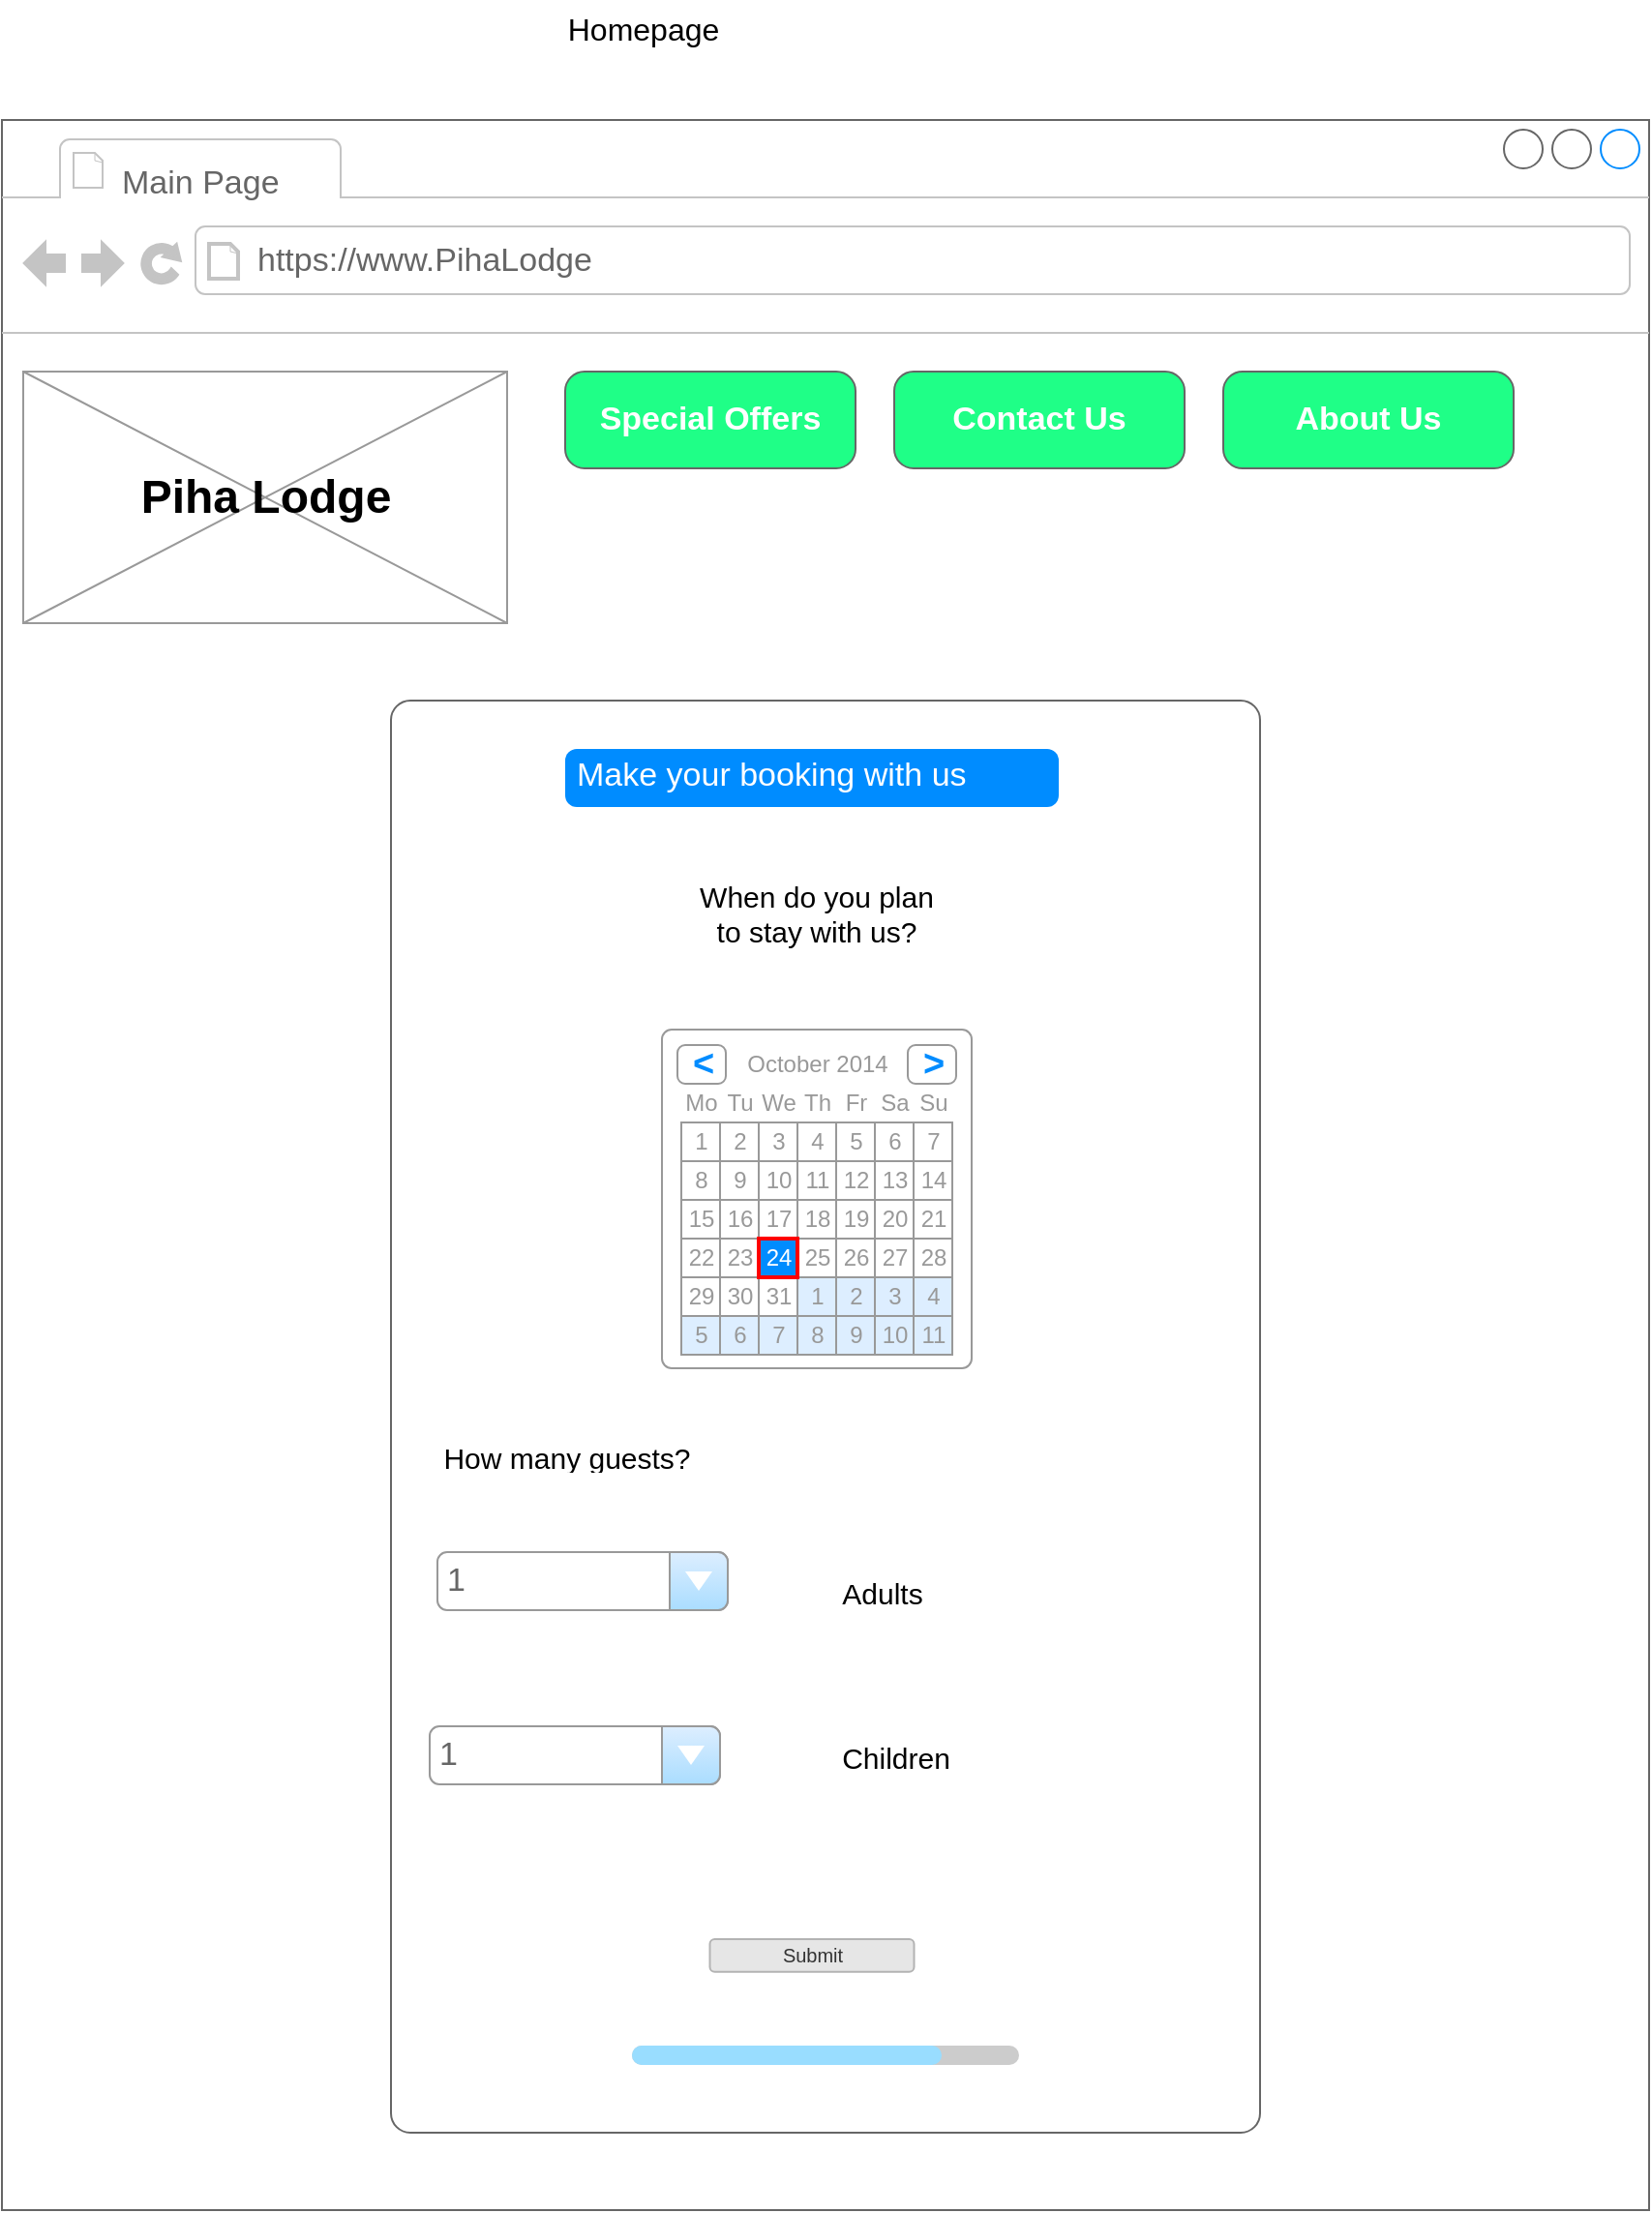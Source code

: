 <mxfile version="24.0.7" type="device">
  <diagram name="Page-1" id="6TBuuih9nH9oJguaqHNF">
    <mxGraphModel dx="1002" dy="569" grid="1" gridSize="10" guides="1" tooltips="1" connect="1" arrows="1" fold="1" page="1" pageScale="1" pageWidth="827" pageHeight="1169" math="0" shadow="0">
      <root>
        <mxCell id="0" />
        <mxCell id="1" parent="0" />
        <mxCell id="fPgYhk_4lXPyHKJmDCoh-1" value="" style="strokeWidth=1;shadow=0;dashed=0;align=center;html=1;shape=mxgraph.mockup.containers.browserWindow;rSize=0;strokeColor=#666666;strokeColor2=#008cff;strokeColor3=#c4c4c4;mainText=,;recursiveResize=0;" vertex="1" parent="1">
          <mxGeometry x="9" y="70" width="851" height="1080" as="geometry" />
        </mxCell>
        <mxCell id="fPgYhk_4lXPyHKJmDCoh-2" value="Main Page" style="strokeWidth=1;shadow=0;dashed=0;align=center;html=1;shape=mxgraph.mockup.containers.anchor;fontSize=17;fontColor=#666666;align=left;whiteSpace=wrap;" vertex="1" parent="fPgYhk_4lXPyHKJmDCoh-1">
          <mxGeometry x="60" y="20" width="110" height="26" as="geometry" />
        </mxCell>
        <mxCell id="fPgYhk_4lXPyHKJmDCoh-3" value="https://www.PihaLodge" style="strokeWidth=1;shadow=0;dashed=0;align=center;html=1;shape=mxgraph.mockup.containers.anchor;rSize=0;fontSize=17;fontColor=#666666;align=left;" vertex="1" parent="fPgYhk_4lXPyHKJmDCoh-1">
          <mxGeometry x="130" y="60" width="250" height="26" as="geometry" />
        </mxCell>
        <mxCell id="fPgYhk_4lXPyHKJmDCoh-66" value="" style="verticalLabelPosition=bottom;shadow=0;dashed=0;align=center;html=1;verticalAlign=top;strokeWidth=1;shape=mxgraph.mockup.graphics.simpleIcon;strokeColor=#999999;" vertex="1" parent="fPgYhk_4lXPyHKJmDCoh-1">
          <mxGeometry x="11" y="130" width="250" height="130" as="geometry" />
        </mxCell>
        <mxCell id="fPgYhk_4lXPyHKJmDCoh-67" value="Piha Lodge" style="text;strokeColor=none;fillColor=none;html=1;fontSize=24;fontStyle=1;verticalAlign=middle;align=center;" vertex="1" parent="fPgYhk_4lXPyHKJmDCoh-1">
          <mxGeometry x="86" y="175" width="100" height="40" as="geometry" />
        </mxCell>
        <mxCell id="fPgYhk_4lXPyHKJmDCoh-73" value="About Us" style="strokeWidth=1;shadow=0;dashed=0;align=center;html=1;shape=mxgraph.mockup.buttons.button;strokeColor=#666666;fontColor=#ffffff;mainText=;buttonStyle=round;fontSize=17;fontStyle=1;fillColor=#1FFF87;whiteSpace=wrap;" vertex="1" parent="fPgYhk_4lXPyHKJmDCoh-1">
          <mxGeometry x="631" y="130" width="150" height="50" as="geometry" />
        </mxCell>
        <mxCell id="fPgYhk_4lXPyHKJmDCoh-74" value="Contact Us" style="strokeWidth=1;shadow=0;dashed=0;align=center;html=1;shape=mxgraph.mockup.buttons.button;strokeColor=#666666;fontColor=#ffffff;mainText=;buttonStyle=round;fontSize=17;fontStyle=1;fillColor=#1FFF87;whiteSpace=wrap;labelBackgroundColor=none;" vertex="1" parent="fPgYhk_4lXPyHKJmDCoh-1">
          <mxGeometry x="461" y="130" width="150" height="50" as="geometry" />
        </mxCell>
        <mxCell id="fPgYhk_4lXPyHKJmDCoh-75" value="Special Offers" style="strokeWidth=1;shadow=0;dashed=0;align=center;html=1;shape=mxgraph.mockup.buttons.button;strokeColor=#666666;fontColor=#ffffff;mainText=;buttonStyle=round;fontSize=17;fontStyle=1;fillColor=#1FFF87;whiteSpace=wrap;" vertex="1" parent="fPgYhk_4lXPyHKJmDCoh-1">
          <mxGeometry x="291" y="130" width="150" height="50" as="geometry" />
        </mxCell>
        <mxCell id="fPgYhk_4lXPyHKJmDCoh-140" value="" style="shape=mxgraph.mockup.containers.marginRect;rectMarginTop=10;strokeColor=#666666;strokeWidth=1;dashed=0;rounded=1;arcSize=5;recursiveResize=0;html=1;whiteSpace=wrap;" vertex="1" parent="fPgYhk_4lXPyHKJmDCoh-1">
          <mxGeometry x="201" y="290" width="449" height="750" as="geometry" />
        </mxCell>
        <mxCell id="fPgYhk_4lXPyHKJmDCoh-141" value="Make your booking with us" style="shape=rect;strokeColor=none;fillColor=#008cff;strokeWidth=1;dashed=0;rounded=1;arcSize=20;fontColor=#ffffff;fontSize=17;spacing=2;spacingTop=-2;align=left;autosize=1;spacingLeft=4;resizeWidth=0;resizeHeight=0;perimeter=none;html=1;whiteSpace=wrap;" vertex="1" parent="fPgYhk_4lXPyHKJmDCoh-140">
          <mxGeometry x="90" y="35" width="255" height="30" as="geometry" />
        </mxCell>
        <mxCell id="fPgYhk_4lXPyHKJmDCoh-78" value="" style="strokeWidth=1;shadow=0;dashed=0;align=left;html=1;shape=mxgraph.mockup.forms.rrect;rSize=5;strokeColor=#999999;fillColor=#ffffff;" vertex="1" parent="fPgYhk_4lXPyHKJmDCoh-140">
          <mxGeometry x="140" y="180" width="160" height="175" as="geometry" />
        </mxCell>
        <mxCell id="fPgYhk_4lXPyHKJmDCoh-79" value="October 2014" style="strokeWidth=1;shadow=0;dashed=0;align=center;html=1;shape=mxgraph.mockup.forms.anchor;fontColor=#999999;" vertex="1" parent="fPgYhk_4lXPyHKJmDCoh-78">
          <mxGeometry x="30" y="8" width="100" height="20" as="geometry" />
        </mxCell>
        <mxCell id="fPgYhk_4lXPyHKJmDCoh-80" value="&lt;" style="strokeWidth=1;shadow=0;dashed=0;align=center;html=1;shape=mxgraph.mockup.forms.rrect;rSize=4;strokeColor=#999999;fontColor=#008cff;fontSize=19;fontStyle=1;" vertex="1" parent="fPgYhk_4lXPyHKJmDCoh-78">
          <mxGeometry x="8" y="8" width="25" height="20" as="geometry" />
        </mxCell>
        <mxCell id="fPgYhk_4lXPyHKJmDCoh-81" value="&gt;" style="strokeWidth=1;shadow=0;dashed=0;align=center;html=1;shape=mxgraph.mockup.forms.rrect;rSize=4;strokeColor=#999999;fontColor=#008cff;fontSize=19;fontStyle=1;" vertex="1" parent="fPgYhk_4lXPyHKJmDCoh-78">
          <mxGeometry x="127" y="8" width="25" height="20" as="geometry" />
        </mxCell>
        <mxCell id="fPgYhk_4lXPyHKJmDCoh-82" value="Mo" style="strokeWidth=1;shadow=0;dashed=0;align=center;html=1;shape=mxgraph.mockup.forms.anchor;fontColor=#999999;" vertex="1" parent="fPgYhk_4lXPyHKJmDCoh-78">
          <mxGeometry x="10" y="28" width="20" height="20" as="geometry" />
        </mxCell>
        <mxCell id="fPgYhk_4lXPyHKJmDCoh-83" value="Tu" style="strokeWidth=1;shadow=0;dashed=0;align=center;html=1;shape=mxgraph.mockup.forms.anchor;fontColor=#999999;" vertex="1" parent="fPgYhk_4lXPyHKJmDCoh-78">
          <mxGeometry x="30" y="28" width="20" height="20" as="geometry" />
        </mxCell>
        <mxCell id="fPgYhk_4lXPyHKJmDCoh-84" value="We" style="strokeWidth=1;shadow=0;dashed=0;align=center;html=1;shape=mxgraph.mockup.forms.anchor;fontColor=#999999;" vertex="1" parent="fPgYhk_4lXPyHKJmDCoh-78">
          <mxGeometry x="50" y="28" width="20" height="20" as="geometry" />
        </mxCell>
        <mxCell id="fPgYhk_4lXPyHKJmDCoh-85" value="Th" style="strokeWidth=1;shadow=0;dashed=0;align=center;html=1;shape=mxgraph.mockup.forms.anchor;fontColor=#999999;" vertex="1" parent="fPgYhk_4lXPyHKJmDCoh-78">
          <mxGeometry x="70" y="28" width="20" height="20" as="geometry" />
        </mxCell>
        <mxCell id="fPgYhk_4lXPyHKJmDCoh-86" value="Fr" style="strokeWidth=1;shadow=0;dashed=0;align=center;html=1;shape=mxgraph.mockup.forms.anchor;fontColor=#999999;" vertex="1" parent="fPgYhk_4lXPyHKJmDCoh-78">
          <mxGeometry x="90" y="28" width="20" height="20" as="geometry" />
        </mxCell>
        <mxCell id="fPgYhk_4lXPyHKJmDCoh-87" value="Sa" style="strokeWidth=1;shadow=0;dashed=0;align=center;html=1;shape=mxgraph.mockup.forms.anchor;fontColor=#999999;" vertex="1" parent="fPgYhk_4lXPyHKJmDCoh-78">
          <mxGeometry x="110" y="28" width="20" height="20" as="geometry" />
        </mxCell>
        <mxCell id="fPgYhk_4lXPyHKJmDCoh-88" value="Su" style="strokeWidth=1;shadow=0;dashed=0;align=center;html=1;shape=mxgraph.mockup.forms.anchor;fontColor=#999999;" vertex="1" parent="fPgYhk_4lXPyHKJmDCoh-78">
          <mxGeometry x="130" y="28" width="20" height="20" as="geometry" />
        </mxCell>
        <mxCell id="fPgYhk_4lXPyHKJmDCoh-89" value="1" style="strokeWidth=1;shadow=0;dashed=0;align=center;html=1;shape=mxgraph.mockup.forms.rrect;rSize=0;strokeColor=#999999;fontColor=#999999;" vertex="1" parent="fPgYhk_4lXPyHKJmDCoh-78">
          <mxGeometry x="10" y="48" width="20" height="20" as="geometry" />
        </mxCell>
        <mxCell id="fPgYhk_4lXPyHKJmDCoh-90" value="2" style="strokeWidth=1;shadow=0;dashed=0;align=center;html=1;shape=mxgraph.mockup.forms.rrect;rSize=0;strokeColor=#999999;fontColor=#999999;" vertex="1" parent="fPgYhk_4lXPyHKJmDCoh-78">
          <mxGeometry x="30" y="48" width="20" height="20" as="geometry" />
        </mxCell>
        <mxCell id="fPgYhk_4lXPyHKJmDCoh-91" value="3" style="strokeWidth=1;shadow=0;dashed=0;align=center;html=1;shape=mxgraph.mockup.forms.rrect;rSize=0;strokeColor=#999999;fontColor=#999999;" vertex="1" parent="fPgYhk_4lXPyHKJmDCoh-78">
          <mxGeometry x="50" y="48" width="20" height="20" as="geometry" />
        </mxCell>
        <mxCell id="fPgYhk_4lXPyHKJmDCoh-92" value="4" style="strokeWidth=1;shadow=0;dashed=0;align=center;html=1;shape=mxgraph.mockup.forms.rrect;rSize=0;strokeColor=#999999;fontColor=#999999;" vertex="1" parent="fPgYhk_4lXPyHKJmDCoh-78">
          <mxGeometry x="70" y="48" width="20" height="20" as="geometry" />
        </mxCell>
        <mxCell id="fPgYhk_4lXPyHKJmDCoh-93" value="5" style="strokeWidth=1;shadow=0;dashed=0;align=center;html=1;shape=mxgraph.mockup.forms.rrect;rSize=0;strokeColor=#999999;fontColor=#999999;" vertex="1" parent="fPgYhk_4lXPyHKJmDCoh-78">
          <mxGeometry x="90" y="48" width="20" height="20" as="geometry" />
        </mxCell>
        <mxCell id="fPgYhk_4lXPyHKJmDCoh-94" value="6" style="strokeWidth=1;shadow=0;dashed=0;align=center;html=1;shape=mxgraph.mockup.forms.rrect;rSize=0;strokeColor=#999999;fontColor=#999999;" vertex="1" parent="fPgYhk_4lXPyHKJmDCoh-78">
          <mxGeometry x="110" y="48" width="20" height="20" as="geometry" />
        </mxCell>
        <mxCell id="fPgYhk_4lXPyHKJmDCoh-95" value="7" style="strokeWidth=1;shadow=0;dashed=0;align=center;html=1;shape=mxgraph.mockup.forms.rrect;rSize=0;strokeColor=#999999;fontColor=#999999;" vertex="1" parent="fPgYhk_4lXPyHKJmDCoh-78">
          <mxGeometry x="130" y="48" width="20" height="20" as="geometry" />
        </mxCell>
        <mxCell id="fPgYhk_4lXPyHKJmDCoh-96" value="8" style="strokeWidth=1;shadow=0;dashed=0;align=center;html=1;shape=mxgraph.mockup.forms.rrect;rSize=0;strokeColor=#999999;fontColor=#999999;" vertex="1" parent="fPgYhk_4lXPyHKJmDCoh-78">
          <mxGeometry x="10" y="68" width="20" height="20" as="geometry" />
        </mxCell>
        <mxCell id="fPgYhk_4lXPyHKJmDCoh-97" value="9" style="strokeWidth=1;shadow=0;dashed=0;align=center;html=1;shape=mxgraph.mockup.forms.rrect;rSize=0;strokeColor=#999999;fontColor=#999999;" vertex="1" parent="fPgYhk_4lXPyHKJmDCoh-78">
          <mxGeometry x="30" y="68" width="20" height="20" as="geometry" />
        </mxCell>
        <mxCell id="fPgYhk_4lXPyHKJmDCoh-98" value="10" style="strokeWidth=1;shadow=0;dashed=0;align=center;html=1;shape=mxgraph.mockup.forms.rrect;rSize=0;strokeColor=#999999;fontColor=#999999;" vertex="1" parent="fPgYhk_4lXPyHKJmDCoh-78">
          <mxGeometry x="50" y="68" width="20" height="20" as="geometry" />
        </mxCell>
        <mxCell id="fPgYhk_4lXPyHKJmDCoh-99" value="11" style="strokeWidth=1;shadow=0;dashed=0;align=center;html=1;shape=mxgraph.mockup.forms.rrect;rSize=0;strokeColor=#999999;fontColor=#999999;" vertex="1" parent="fPgYhk_4lXPyHKJmDCoh-78">
          <mxGeometry x="70" y="68" width="20" height="20" as="geometry" />
        </mxCell>
        <mxCell id="fPgYhk_4lXPyHKJmDCoh-100" value="12" style="strokeWidth=1;shadow=0;dashed=0;align=center;html=1;shape=mxgraph.mockup.forms.rrect;rSize=0;strokeColor=#999999;fontColor=#999999;" vertex="1" parent="fPgYhk_4lXPyHKJmDCoh-78">
          <mxGeometry x="90" y="68" width="20" height="20" as="geometry" />
        </mxCell>
        <mxCell id="fPgYhk_4lXPyHKJmDCoh-101" value="13" style="strokeWidth=1;shadow=0;dashed=0;align=center;html=1;shape=mxgraph.mockup.forms.rrect;rSize=0;strokeColor=#999999;fontColor=#999999;" vertex="1" parent="fPgYhk_4lXPyHKJmDCoh-78">
          <mxGeometry x="110" y="68" width="20" height="20" as="geometry" />
        </mxCell>
        <mxCell id="fPgYhk_4lXPyHKJmDCoh-102" value="14" style="strokeWidth=1;shadow=0;dashed=0;align=center;html=1;shape=mxgraph.mockup.forms.rrect;rSize=0;strokeColor=#999999;fontColor=#999999;" vertex="1" parent="fPgYhk_4lXPyHKJmDCoh-78">
          <mxGeometry x="130" y="68" width="20" height="20" as="geometry" />
        </mxCell>
        <mxCell id="fPgYhk_4lXPyHKJmDCoh-103" value="15" style="strokeWidth=1;shadow=0;dashed=0;align=center;html=1;shape=mxgraph.mockup.forms.rrect;rSize=0;strokeColor=#999999;fontColor=#999999;" vertex="1" parent="fPgYhk_4lXPyHKJmDCoh-78">
          <mxGeometry x="10" y="88" width="20" height="20" as="geometry" />
        </mxCell>
        <mxCell id="fPgYhk_4lXPyHKJmDCoh-104" value="16" style="strokeWidth=1;shadow=0;dashed=0;align=center;html=1;shape=mxgraph.mockup.forms.rrect;rSize=0;strokeColor=#999999;fontColor=#999999;" vertex="1" parent="fPgYhk_4lXPyHKJmDCoh-78">
          <mxGeometry x="30" y="88" width="20" height="20" as="geometry" />
        </mxCell>
        <mxCell id="fPgYhk_4lXPyHKJmDCoh-105" value="17" style="strokeWidth=1;shadow=0;dashed=0;align=center;html=1;shape=mxgraph.mockup.forms.rrect;rSize=0;strokeColor=#999999;fontColor=#999999;" vertex="1" parent="fPgYhk_4lXPyHKJmDCoh-78">
          <mxGeometry x="50" y="88" width="20" height="20" as="geometry" />
        </mxCell>
        <mxCell id="fPgYhk_4lXPyHKJmDCoh-106" value="18" style="strokeWidth=1;shadow=0;dashed=0;align=center;html=1;shape=mxgraph.mockup.forms.rrect;rSize=0;strokeColor=#999999;fontColor=#999999;" vertex="1" parent="fPgYhk_4lXPyHKJmDCoh-78">
          <mxGeometry x="70" y="88" width="20" height="20" as="geometry" />
        </mxCell>
        <mxCell id="fPgYhk_4lXPyHKJmDCoh-107" value="19" style="strokeWidth=1;shadow=0;dashed=0;align=center;html=1;shape=mxgraph.mockup.forms.rrect;rSize=0;strokeColor=#999999;fontColor=#999999;" vertex="1" parent="fPgYhk_4lXPyHKJmDCoh-78">
          <mxGeometry x="90" y="88" width="20" height="20" as="geometry" />
        </mxCell>
        <mxCell id="fPgYhk_4lXPyHKJmDCoh-108" value="20" style="strokeWidth=1;shadow=0;dashed=0;align=center;html=1;shape=mxgraph.mockup.forms.rrect;rSize=0;strokeColor=#999999;fontColor=#999999;" vertex="1" parent="fPgYhk_4lXPyHKJmDCoh-78">
          <mxGeometry x="110" y="88" width="20" height="20" as="geometry" />
        </mxCell>
        <mxCell id="fPgYhk_4lXPyHKJmDCoh-109" value="21" style="strokeWidth=1;shadow=0;dashed=0;align=center;html=1;shape=mxgraph.mockup.forms.rrect;rSize=0;strokeColor=#999999;fontColor=#999999;" vertex="1" parent="fPgYhk_4lXPyHKJmDCoh-78">
          <mxGeometry x="130" y="88" width="20" height="20" as="geometry" />
        </mxCell>
        <mxCell id="fPgYhk_4lXPyHKJmDCoh-110" value="22" style="strokeWidth=1;shadow=0;dashed=0;align=center;html=1;shape=mxgraph.mockup.forms.rrect;rSize=0;strokeColor=#999999;fontColor=#999999;" vertex="1" parent="fPgYhk_4lXPyHKJmDCoh-78">
          <mxGeometry x="10" y="108" width="20" height="20" as="geometry" />
        </mxCell>
        <mxCell id="fPgYhk_4lXPyHKJmDCoh-111" value="23" style="strokeWidth=1;shadow=0;dashed=0;align=center;html=1;shape=mxgraph.mockup.forms.rrect;rSize=0;strokeColor=#999999;fontColor=#999999;" vertex="1" parent="fPgYhk_4lXPyHKJmDCoh-78">
          <mxGeometry x="30" y="108" width="20" height="20" as="geometry" />
        </mxCell>
        <mxCell id="fPgYhk_4lXPyHKJmDCoh-112" value="25" style="strokeWidth=1;shadow=0;dashed=0;align=center;html=1;shape=mxgraph.mockup.forms.rrect;rSize=0;strokeColor=#999999;fontColor=#999999;" vertex="1" parent="fPgYhk_4lXPyHKJmDCoh-78">
          <mxGeometry x="70" y="108" width="20" height="20" as="geometry" />
        </mxCell>
        <mxCell id="fPgYhk_4lXPyHKJmDCoh-113" value="26" style="strokeWidth=1;shadow=0;dashed=0;align=center;html=1;shape=mxgraph.mockup.forms.rrect;rSize=0;strokeColor=#999999;fontColor=#999999;" vertex="1" parent="fPgYhk_4lXPyHKJmDCoh-78">
          <mxGeometry x="90" y="108" width="20" height="20" as="geometry" />
        </mxCell>
        <mxCell id="fPgYhk_4lXPyHKJmDCoh-114" value="27" style="strokeWidth=1;shadow=0;dashed=0;align=center;html=1;shape=mxgraph.mockup.forms.rrect;rSize=0;strokeColor=#999999;fontColor=#999999;" vertex="1" parent="fPgYhk_4lXPyHKJmDCoh-78">
          <mxGeometry x="110" y="108" width="20" height="20" as="geometry" />
        </mxCell>
        <mxCell id="fPgYhk_4lXPyHKJmDCoh-115" value="28" style="strokeWidth=1;shadow=0;dashed=0;align=center;html=1;shape=mxgraph.mockup.forms.rrect;rSize=0;strokeColor=#999999;fontColor=#999999;" vertex="1" parent="fPgYhk_4lXPyHKJmDCoh-78">
          <mxGeometry x="130" y="108" width="20" height="20" as="geometry" />
        </mxCell>
        <mxCell id="fPgYhk_4lXPyHKJmDCoh-116" value="29" style="strokeWidth=1;shadow=0;dashed=0;align=center;html=1;shape=mxgraph.mockup.forms.rrect;rSize=0;strokeColor=#999999;fontColor=#999999;" vertex="1" parent="fPgYhk_4lXPyHKJmDCoh-78">
          <mxGeometry x="10" y="128" width="20" height="20" as="geometry" />
        </mxCell>
        <mxCell id="fPgYhk_4lXPyHKJmDCoh-117" value="30" style="strokeWidth=1;shadow=0;dashed=0;align=center;html=1;shape=mxgraph.mockup.forms.rrect;rSize=0;strokeColor=#999999;fontColor=#999999;" vertex="1" parent="fPgYhk_4lXPyHKJmDCoh-78">
          <mxGeometry x="30" y="128" width="20" height="20" as="geometry" />
        </mxCell>
        <mxCell id="fPgYhk_4lXPyHKJmDCoh-118" value="31" style="strokeWidth=1;shadow=0;dashed=0;align=center;html=1;shape=mxgraph.mockup.forms.rrect;rSize=0;strokeColor=#999999;fontColor=#999999;" vertex="1" parent="fPgYhk_4lXPyHKJmDCoh-78">
          <mxGeometry x="50" y="128" width="20" height="20" as="geometry" />
        </mxCell>
        <mxCell id="fPgYhk_4lXPyHKJmDCoh-119" value="1" style="strokeWidth=1;shadow=0;dashed=0;align=center;html=1;shape=mxgraph.mockup.forms.rrect;rSize=0;strokeColor=#999999;fontColor=#999999;fillColor=#ddeeff;" vertex="1" parent="fPgYhk_4lXPyHKJmDCoh-78">
          <mxGeometry x="70" y="128" width="20" height="20" as="geometry" />
        </mxCell>
        <mxCell id="fPgYhk_4lXPyHKJmDCoh-120" value="2" style="strokeWidth=1;shadow=0;dashed=0;align=center;html=1;shape=mxgraph.mockup.forms.rrect;rSize=0;strokeColor=#999999;fontColor=#999999;fillColor=#ddeeff;" vertex="1" parent="fPgYhk_4lXPyHKJmDCoh-78">
          <mxGeometry x="90" y="128" width="20" height="20" as="geometry" />
        </mxCell>
        <mxCell id="fPgYhk_4lXPyHKJmDCoh-121" value="3" style="strokeWidth=1;shadow=0;dashed=0;align=center;html=1;shape=mxgraph.mockup.forms.rrect;rSize=0;strokeColor=#999999;fontColor=#999999;fillColor=#ddeeff;" vertex="1" parent="fPgYhk_4lXPyHKJmDCoh-78">
          <mxGeometry x="110" y="128" width="20" height="20" as="geometry" />
        </mxCell>
        <mxCell id="fPgYhk_4lXPyHKJmDCoh-122" value="4" style="strokeWidth=1;shadow=0;dashed=0;align=center;html=1;shape=mxgraph.mockup.forms.rrect;rSize=0;strokeColor=#999999;fontColor=#999999;fillColor=#ddeeff;" vertex="1" parent="fPgYhk_4lXPyHKJmDCoh-78">
          <mxGeometry x="130" y="128" width="20" height="20" as="geometry" />
        </mxCell>
        <mxCell id="fPgYhk_4lXPyHKJmDCoh-123" value="5" style="strokeWidth=1;shadow=0;dashed=0;align=center;html=1;shape=mxgraph.mockup.forms.rrect;rSize=0;strokeColor=#999999;fontColor=#999999;fillColor=#ddeeff;" vertex="1" parent="fPgYhk_4lXPyHKJmDCoh-78">
          <mxGeometry x="10" y="148" width="20" height="20" as="geometry" />
        </mxCell>
        <mxCell id="fPgYhk_4lXPyHKJmDCoh-124" value="6" style="strokeWidth=1;shadow=0;dashed=0;align=center;html=1;shape=mxgraph.mockup.forms.rrect;rSize=0;strokeColor=#999999;fontColor=#999999;fillColor=#ddeeff;" vertex="1" parent="fPgYhk_4lXPyHKJmDCoh-78">
          <mxGeometry x="30" y="148" width="20" height="20" as="geometry" />
        </mxCell>
        <mxCell id="fPgYhk_4lXPyHKJmDCoh-125" value="7" style="strokeWidth=1;shadow=0;dashed=0;align=center;html=1;shape=mxgraph.mockup.forms.rrect;rSize=0;strokeColor=#999999;fontColor=#999999;fillColor=#ddeeff;" vertex="1" parent="fPgYhk_4lXPyHKJmDCoh-78">
          <mxGeometry x="50" y="148" width="20" height="20" as="geometry" />
        </mxCell>
        <mxCell id="fPgYhk_4lXPyHKJmDCoh-126" value="8" style="strokeWidth=1;shadow=0;dashed=0;align=center;html=1;shape=mxgraph.mockup.forms.rrect;rSize=0;strokeColor=#999999;fontColor=#999999;fillColor=#ddeeff;" vertex="1" parent="fPgYhk_4lXPyHKJmDCoh-78">
          <mxGeometry x="70" y="148" width="20" height="20" as="geometry" />
        </mxCell>
        <mxCell id="fPgYhk_4lXPyHKJmDCoh-127" value="9" style="strokeWidth=1;shadow=0;dashed=0;align=center;html=1;shape=mxgraph.mockup.forms.rrect;rSize=0;strokeColor=#999999;fontColor=#999999;fillColor=#ddeeff;" vertex="1" parent="fPgYhk_4lXPyHKJmDCoh-78">
          <mxGeometry x="90" y="148" width="20" height="20" as="geometry" />
        </mxCell>
        <mxCell id="fPgYhk_4lXPyHKJmDCoh-128" value="10" style="strokeWidth=1;shadow=0;dashed=0;align=center;html=1;shape=mxgraph.mockup.forms.rrect;rSize=0;strokeColor=#999999;fontColor=#999999;fillColor=#ddeeff;" vertex="1" parent="fPgYhk_4lXPyHKJmDCoh-78">
          <mxGeometry x="110" y="148" width="20" height="20" as="geometry" />
        </mxCell>
        <mxCell id="fPgYhk_4lXPyHKJmDCoh-129" value="11" style="strokeWidth=1;shadow=0;dashed=0;align=center;html=1;shape=mxgraph.mockup.forms.rrect;rSize=0;strokeColor=#999999;fontColor=#999999;fillColor=#ddeeff;" vertex="1" parent="fPgYhk_4lXPyHKJmDCoh-78">
          <mxGeometry x="130" y="148" width="20" height="20" as="geometry" />
        </mxCell>
        <mxCell id="fPgYhk_4lXPyHKJmDCoh-130" value="24" style="strokeWidth=1;shadow=0;dashed=0;align=center;html=1;shape=mxgraph.mockup.forms.rrect;rSize=0;strokeColor=#ff0000;fontColor=#ffffff;strokeWidth=2;fillColor=#008cff;" vertex="1" parent="fPgYhk_4lXPyHKJmDCoh-78">
          <mxGeometry x="50" y="108" width="20" height="20" as="geometry" />
        </mxCell>
        <UserObject label="When do you plan to stay with us?" placeholders="1" name="Variable" id="fPgYhk_4lXPyHKJmDCoh-139">
          <mxCell style="text;html=1;strokeColor=none;fillColor=none;align=center;verticalAlign=middle;whiteSpace=wrap;overflow=hidden;fontSize=15;" vertex="1" parent="fPgYhk_4lXPyHKJmDCoh-140">
            <mxGeometry x="151.25" y="100" width="137.5" height="40" as="geometry" />
          </mxCell>
        </UserObject>
        <UserObject label="How many guests?" placeholders="1" name="Variable" id="fPgYhk_4lXPyHKJmDCoh-275">
          <mxCell style="text;html=1;strokeColor=none;fillColor=none;align=center;verticalAlign=middle;whiteSpace=wrap;overflow=hidden;fontSize=15;" vertex="1" parent="fPgYhk_4lXPyHKJmDCoh-140">
            <mxGeometry x="20" y="390" width="142" height="20" as="geometry" />
          </mxCell>
        </UserObject>
        <mxCell id="fPgYhk_4lXPyHKJmDCoh-277" value="1" style="strokeWidth=1;shadow=0;dashed=0;align=center;html=1;shape=mxgraph.mockup.forms.comboBox;strokeColor=#999999;fillColor=#ddeeff;align=left;fillColor2=#aaddff;mainText=;fontColor=#666666;fontSize=17;spacingLeft=3;" vertex="1" parent="fPgYhk_4lXPyHKJmDCoh-140">
          <mxGeometry x="24" y="450" width="150" height="30" as="geometry" />
        </mxCell>
        <mxCell id="fPgYhk_4lXPyHKJmDCoh-278" value="" style="verticalLabelPosition=bottom;shadow=0;dashed=0;align=center;html=1;verticalAlign=top;strokeWidth=1;shape=mxgraph.mockup.misc.progressBar;fillColor=#cccccc;strokeColor=none;fillColor2=#99ddff;barPos=80;" vertex="1" parent="fPgYhk_4lXPyHKJmDCoh-140">
          <mxGeometry x="124.5" y="700" width="200" height="20" as="geometry" />
        </mxCell>
        <mxCell id="fPgYhk_4lXPyHKJmDCoh-283" value="Submit" style="rounded=1;html=1;shadow=0;dashed=0;whiteSpace=wrap;fontSize=10;fillColor=#E6E6E6;align=center;strokeColor=#B3B3B3;fontColor=#333333;" vertex="1" parent="fPgYhk_4lXPyHKJmDCoh-140">
          <mxGeometry x="164.75" y="650" width="105.5" height="16.88" as="geometry" />
        </mxCell>
        <UserObject label="Adults" placeholders="1" name="Variable" id="fPgYhk_4lXPyHKJmDCoh-285">
          <mxCell style="text;html=1;strokeColor=none;fillColor=none;align=center;verticalAlign=middle;whiteSpace=wrap;overflow=hidden;fontSize=15;" vertex="1" parent="fPgYhk_4lXPyHKJmDCoh-140">
            <mxGeometry x="182.5" y="460" width="142" height="20" as="geometry" />
          </mxCell>
        </UserObject>
        <mxCell id="fPgYhk_4lXPyHKJmDCoh-286" value="1" style="strokeWidth=1;shadow=0;dashed=0;align=center;html=1;shape=mxgraph.mockup.forms.comboBox;strokeColor=#999999;fillColor=#ddeeff;align=left;fillColor2=#aaddff;mainText=;fontColor=#666666;fontSize=17;spacingLeft=3;" vertex="1" parent="fPgYhk_4lXPyHKJmDCoh-140">
          <mxGeometry x="20" y="540" width="150" height="30" as="geometry" />
        </mxCell>
        <UserObject label="Children" placeholders="1" name="Variable" id="fPgYhk_4lXPyHKJmDCoh-287">
          <mxCell style="text;html=1;strokeColor=none;fillColor=none;align=center;verticalAlign=middle;whiteSpace=wrap;overflow=hidden;fontSize=15;" vertex="1" parent="fPgYhk_4lXPyHKJmDCoh-140">
            <mxGeometry x="190" y="545" width="142" height="20" as="geometry" />
          </mxCell>
        </UserObject>
        <mxCell id="fPgYhk_4lXPyHKJmDCoh-4" value="&lt;font style=&quot;font-size: 16px;&quot;&gt;Homepage&lt;/font&gt;" style="text;html=1;align=center;verticalAlign=middle;resizable=0;points=[];autosize=1;strokeColor=none;fillColor=none;" vertex="1" parent="1">
          <mxGeometry x="290" y="8" width="100" height="30" as="geometry" />
        </mxCell>
      </root>
    </mxGraphModel>
  </diagram>
</mxfile>
